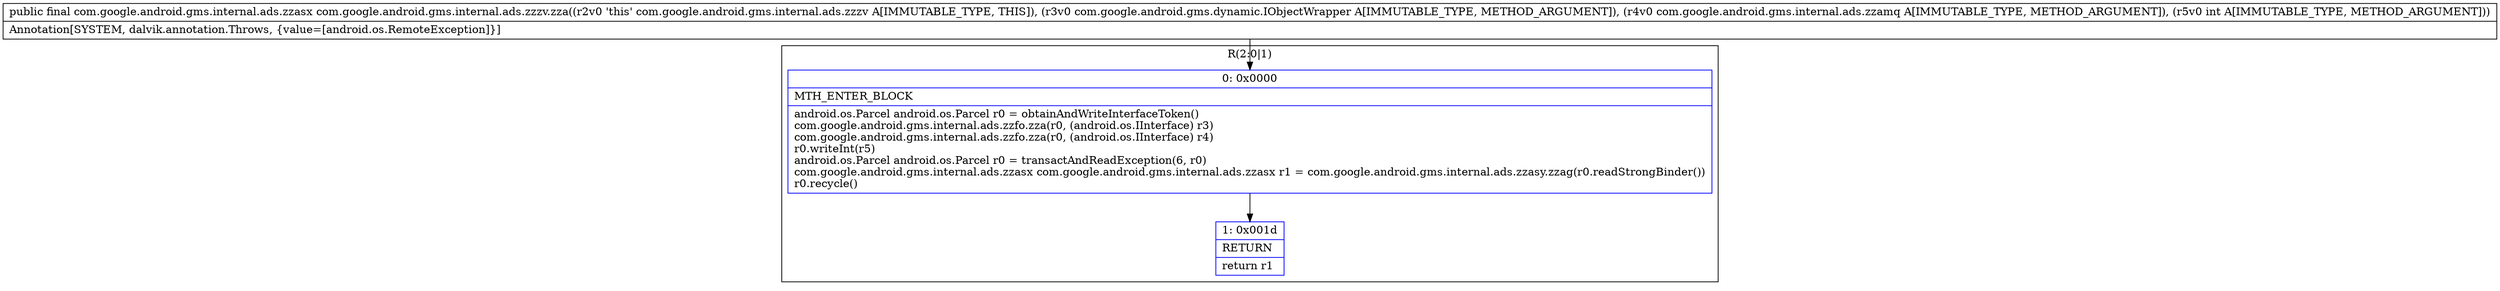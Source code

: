 digraph "CFG forcom.google.android.gms.internal.ads.zzzv.zza(Lcom\/google\/android\/gms\/dynamic\/IObjectWrapper;Lcom\/google\/android\/gms\/internal\/ads\/zzamq;I)Lcom\/google\/android\/gms\/internal\/ads\/zzasx;" {
subgraph cluster_Region_366539931 {
label = "R(2:0|1)";
node [shape=record,color=blue];
Node_0 [shape=record,label="{0\:\ 0x0000|MTH_ENTER_BLOCK\l|android.os.Parcel android.os.Parcel r0 = obtainAndWriteInterfaceToken()\lcom.google.android.gms.internal.ads.zzfo.zza(r0, (android.os.IInterface) r3)\lcom.google.android.gms.internal.ads.zzfo.zza(r0, (android.os.IInterface) r4)\lr0.writeInt(r5)\landroid.os.Parcel android.os.Parcel r0 = transactAndReadException(6, r0)\lcom.google.android.gms.internal.ads.zzasx com.google.android.gms.internal.ads.zzasx r1 = com.google.android.gms.internal.ads.zzasy.zzag(r0.readStrongBinder())\lr0.recycle()\l}"];
Node_1 [shape=record,label="{1\:\ 0x001d|RETURN\l|return r1\l}"];
}
MethodNode[shape=record,label="{public final com.google.android.gms.internal.ads.zzasx com.google.android.gms.internal.ads.zzzv.zza((r2v0 'this' com.google.android.gms.internal.ads.zzzv A[IMMUTABLE_TYPE, THIS]), (r3v0 com.google.android.gms.dynamic.IObjectWrapper A[IMMUTABLE_TYPE, METHOD_ARGUMENT]), (r4v0 com.google.android.gms.internal.ads.zzamq A[IMMUTABLE_TYPE, METHOD_ARGUMENT]), (r5v0 int A[IMMUTABLE_TYPE, METHOD_ARGUMENT]))  | Annotation[SYSTEM, dalvik.annotation.Throws, \{value=[android.os.RemoteException]\}]\l}"];
MethodNode -> Node_0;
Node_0 -> Node_1;
}

